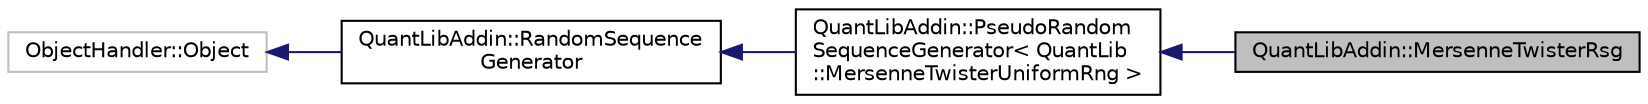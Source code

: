 digraph "QuantLibAddin::MersenneTwisterRsg"
{
  edge [fontname="Helvetica",fontsize="10",labelfontname="Helvetica",labelfontsize="10"];
  node [fontname="Helvetica",fontsize="10",shape=record];
  rankdir="LR";
  Node4 [label="QuantLibAddin::MersenneTwisterRsg",height=0.2,width=0.4,color="black", fillcolor="grey75", style="filled", fontcolor="black"];
  Node5 -> Node4 [dir="back",color="midnightblue",fontsize="10",style="solid",fontname="Helvetica"];
  Node5 [label="QuantLibAddin::PseudoRandom\lSequenceGenerator\< QuantLib\l::MersenneTwisterUniformRng \>",height=0.2,width=0.4,color="black", fillcolor="white", style="filled",URL="$class_quant_lib_addin_1_1_pseudo_random_sequence_generator.html"];
  Node6 -> Node5 [dir="back",color="midnightblue",fontsize="10",style="solid",fontname="Helvetica"];
  Node6 [label="QuantLibAddin::RandomSequence\lGenerator",height=0.2,width=0.4,color="black", fillcolor="white", style="filled",URL="$class_quant_lib_addin_1_1_random_sequence_generator.html"];
  Node7 -> Node6 [dir="back",color="midnightblue",fontsize="10",style="solid",fontname="Helvetica"];
  Node7 [label="ObjectHandler::Object",height=0.2,width=0.4,color="grey75", fillcolor="white", style="filled"];
}
